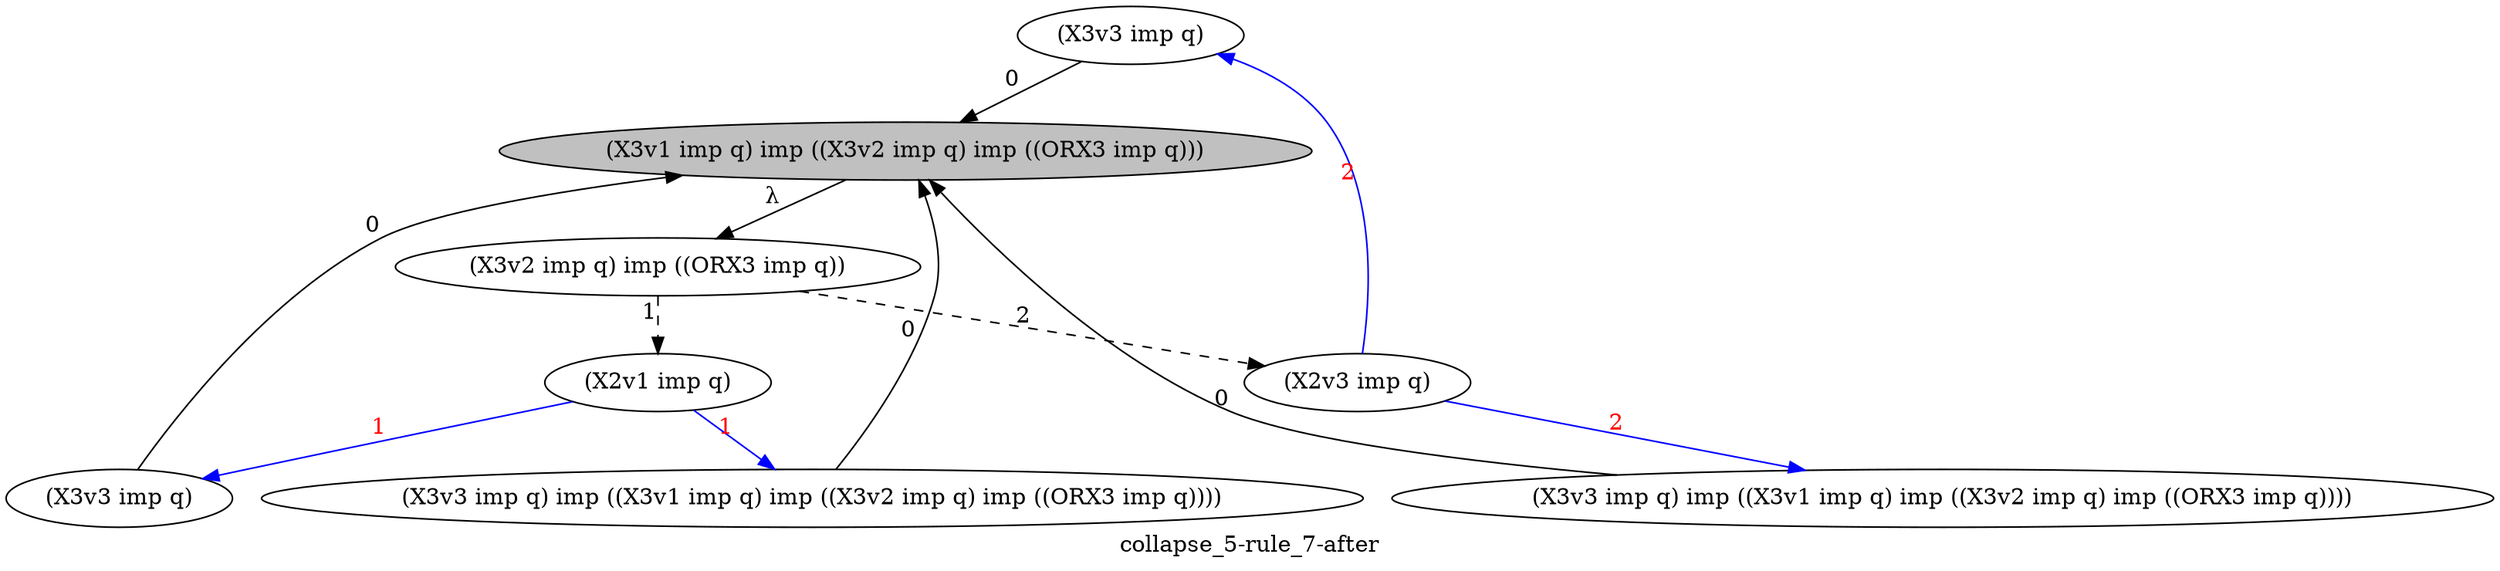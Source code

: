 strict digraph  {
	graph [collapsed_nodes="['36']",
		label="collapse_5-rule_7-after"
	];
	node [label="\N"];
	32	 [ancestor_target=True,
		formula="(X3v3 imp q)",
		hypothesis=False,
		label="(X3v3 imp q)"];
	36	 [ancestor_target=False,
		fillcolor=grey,
		formula="(X3v1 imp q) imp ((X3v2 imp q) imp ((ORX3 imp q)))",
		hypothesis=False,
		label="(X3v1 imp q) imp ((X3v2 imp q) imp ((ORX3 imp q)))",
		style=filled];
	32 -> 36	 [ancestor=False,
		dependencies=00010000000000000000000000000000000010000000000000000000,
		xlabel=0];
	37	 [ancestor_target=True,
		formula="(X3v3 imp q) imp ((X3v1 imp q) imp ((X3v2 imp q) imp ((ORX3 imp q))))",
		hypothesis=False,
		label="(X3v3 imp q) imp ((X3v1 imp q) imp ((X3v2 imp q) imp ((ORX3 imp q))))"];
	37 -> 36	 [ancestor=False,
		dependencies=00000000000000000000000000000000001000000000000000000000,
		xlabel=0];
	35	 [ancestor_target=False,
		formula="(X3v2 imp q) imp ((ORX3 imp q))",
		hypothesis=False,
		label="(X3v2 imp q) imp ((ORX3 imp q))"];
	36 -> 35	 [ancestor=False,
		dependencies=None,
		xlabel=<&#955;>];
	40	 [ancestor_target=False,
		formula="(X2v3 imp q)",
		hypothesis=False,
		label="(X2v3 imp q)"];
	35 -> 40	 [composed=True,
		style=dashed,
		xlabel=2];
	107	 [ancestor_target=False,
		formula="(X2v1 imp q)",
		hypothesis=False,
		label="(X2v1 imp q)"];
	35 -> 107	 [composed=True,
		style=dashed,
		xlabel=1];
	99	 [ancestor_target=True,
		formula="(X3v3 imp q)",
		hypothesis=False,
		label="(X3v3 imp q)"];
	99 -> 36	 [ancestor=False,
		dependencies=00000000000000000000001000000000000000000100000000000000,
		xlabel=0];
	40 -> 32	 [ancestor=True,
		color=blue,
		fontcolor=red,
		path=2,
		xlabel=2];
	40 -> 37	 [ancestor=True,
		color=blue,
		fontcolor=red,
		path=2,
		xlabel=2];
	107 -> 99	 [ancestor=True,
		color=blue,
		fontcolor=red,
		path=1,
		xlabel=1];
	104	 [ancestor_target=True,
		formula="(X3v3 imp q) imp ((X3v1 imp q) imp ((X3v2 imp q) imp ((ORX3 imp q))))",
		hypothesis=False,
		label="(X3v3 imp q) imp ((X3v1 imp q) imp ((X3v2 imp q) imp ((ORX3 imp q))))"];
	107 -> 104	 [ancestor=True,
		color=blue,
		fontcolor=red,
		path=1,
		xlabel=1];
	104 -> 36	 [ancestor=False,
		dependencies=00000000000000000000000000000000001000000000000000000000,
		xlabel=0];
}

